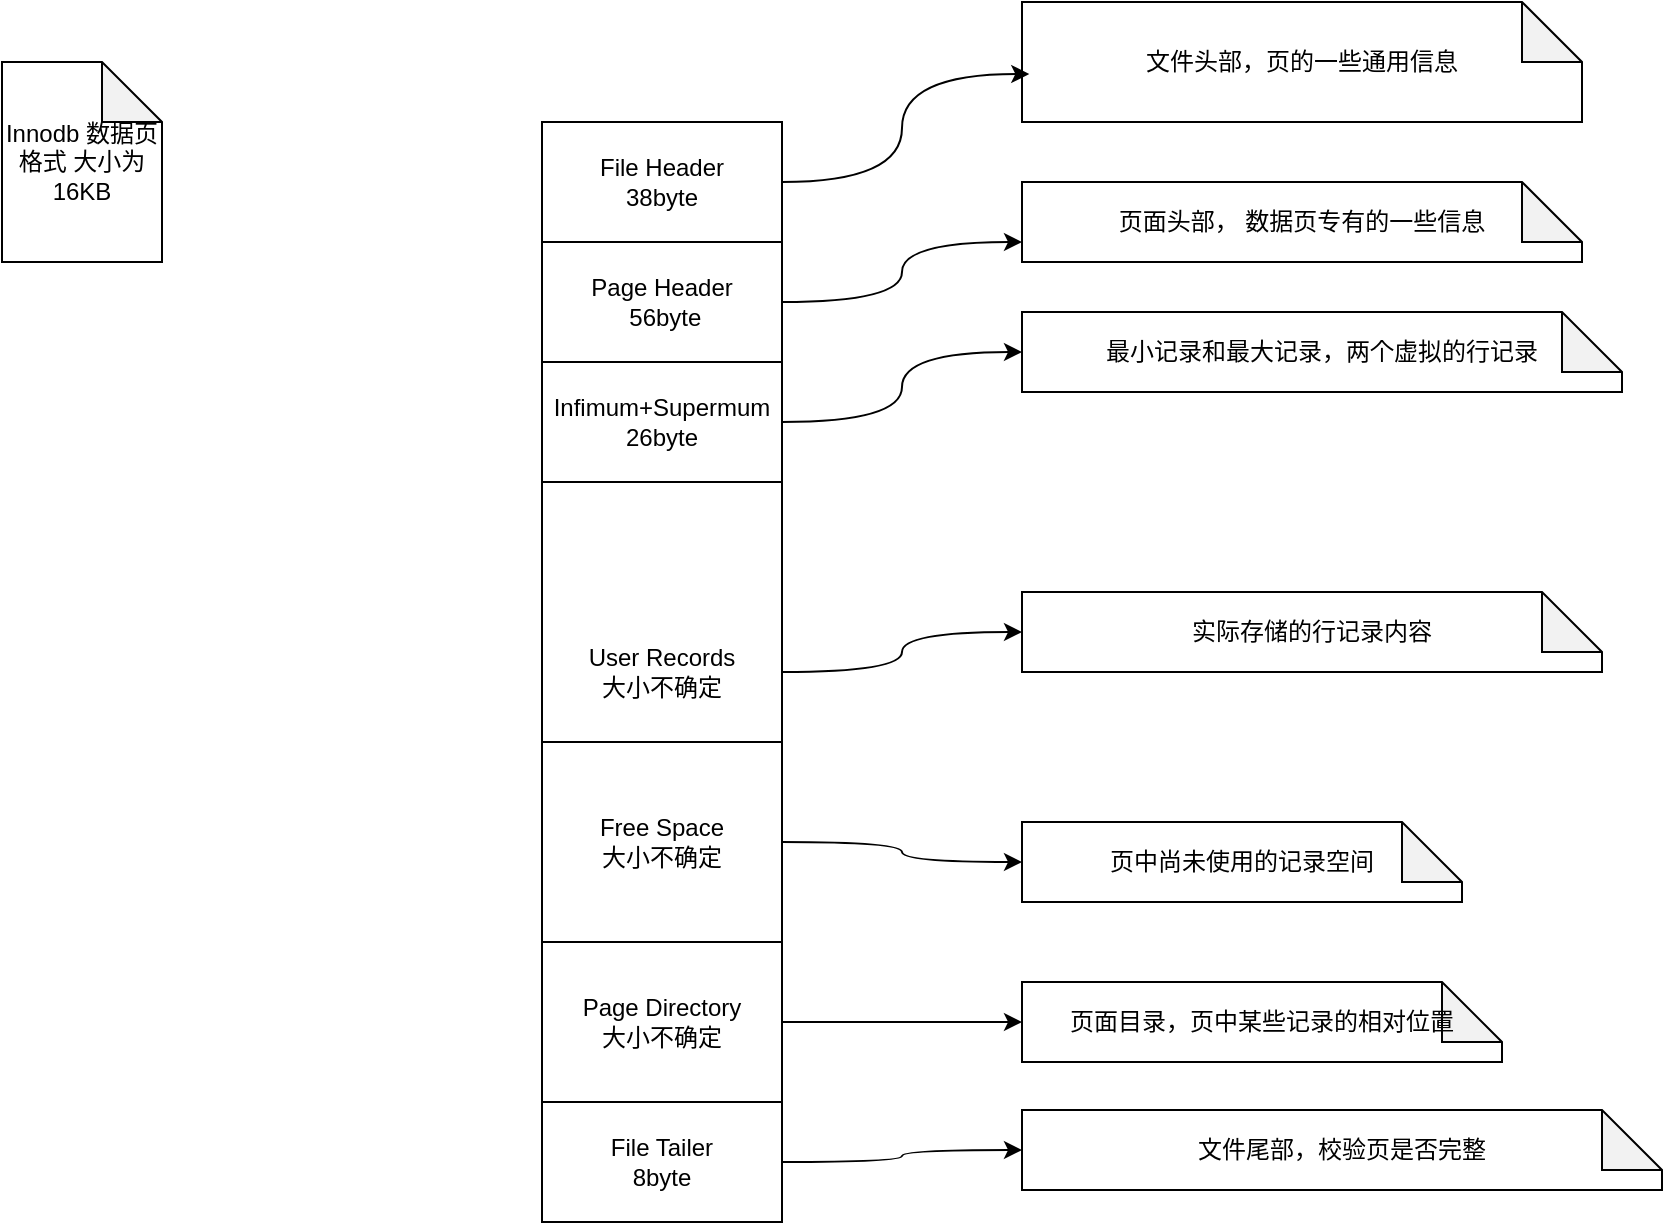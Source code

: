 <mxfile version="11.2.5" type="github" pages="1"><diagram id="Ic5PMGPas7DWOSRoFors" name="第 1 页"><mxGraphModel dx="1422" dy="764" grid="1" gridSize="10" guides="1" tooltips="1" connect="1" arrows="1" fold="1" page="1" pageScale="1" pageWidth="1654" pageHeight="1169" math="0" shadow="0"><root><mxCell id="0"/><mxCell id="1" parent="0"/><mxCell id="5pBxFxkModJNIbzRhhk9-9" value="" style="group" vertex="1" connectable="0" parent="1"><mxGeometry x="420" y="70" width="120" height="550" as="geometry"/></mxCell><mxCell id="5pBxFxkModJNIbzRhhk9-1" value="User Records&lt;br&gt;大小不确定" style="rounded=0;whiteSpace=wrap;html=1;" vertex="1" parent="5pBxFxkModJNIbzRhhk9-9"><mxGeometry width="120" height="550" as="geometry"/></mxCell><mxCell id="5pBxFxkModJNIbzRhhk9-3" value="File Header &lt;br&gt;38byte" style="rounded=0;whiteSpace=wrap;html=1;" vertex="1" parent="5pBxFxkModJNIbzRhhk9-9"><mxGeometry width="120" height="60" as="geometry"/></mxCell><mxCell id="5pBxFxkModJNIbzRhhk9-4" value="Page Header&lt;br&gt;&amp;nbsp;56byte" style="rounded=0;whiteSpace=wrap;html=1;" vertex="1" parent="5pBxFxkModJNIbzRhhk9-9"><mxGeometry y="60" width="120" height="60" as="geometry"/></mxCell><mxCell id="5pBxFxkModJNIbzRhhk9-5" value="Infimum+Supermum&lt;br&gt;26byte" style="rounded=0;whiteSpace=wrap;html=1;" vertex="1" parent="5pBxFxkModJNIbzRhhk9-9"><mxGeometry y="120" width="120" height="60" as="geometry"/></mxCell><mxCell id="5pBxFxkModJNIbzRhhk9-6" value="File Tailer&lt;br&gt;8byte" style="rounded=0;whiteSpace=wrap;html=1;" vertex="1" parent="5pBxFxkModJNIbzRhhk9-9"><mxGeometry y="490" width="120" height="60" as="geometry"/></mxCell><mxCell id="5pBxFxkModJNIbzRhhk9-7" value="Free Space&lt;br&gt;大小不确定" style="rounded=0;whiteSpace=wrap;html=1;" vertex="1" parent="5pBxFxkModJNIbzRhhk9-9"><mxGeometry y="310" width="120" height="100" as="geometry"/></mxCell><mxCell id="5pBxFxkModJNIbzRhhk9-8" value="Page Directory&lt;br&gt;大小不确定" style="rounded=0;whiteSpace=wrap;html=1;" vertex="1" parent="5pBxFxkModJNIbzRhhk9-9"><mxGeometry y="410" width="120" height="80" as="geometry"/></mxCell><mxCell id="5pBxFxkModJNIbzRhhk9-10" value="Innodb 数据页格式 大小为16KB" style="shape=note;whiteSpace=wrap;html=1;backgroundOutline=1;darkOpacity=0.05;" vertex="1" parent="1"><mxGeometry x="150" y="40" width="80" height="100" as="geometry"/></mxCell><mxCell id="5pBxFxkModJNIbzRhhk9-11" value="文件头部，页的一些通用信息" style="shape=note;whiteSpace=wrap;html=1;backgroundOutline=1;darkOpacity=0.05;" vertex="1" parent="1"><mxGeometry x="660" y="10" width="280" height="60" as="geometry"/></mxCell><mxCell id="5pBxFxkModJNIbzRhhk9-12" style="edgeStyle=orthogonalEdgeStyle;rounded=0;orthogonalLoop=1;jettySize=auto;html=1;entryX=0.013;entryY=0.6;entryDx=0;entryDy=0;entryPerimeter=0;curved=1;" edge="1" parent="1" source="5pBxFxkModJNIbzRhhk9-3" target="5pBxFxkModJNIbzRhhk9-11"><mxGeometry relative="1" as="geometry"/></mxCell><mxCell id="5pBxFxkModJNIbzRhhk9-13" value="页面头部， 数据页专有的一些信息" style="shape=note;whiteSpace=wrap;html=1;backgroundOutline=1;darkOpacity=0.05;" vertex="1" parent="1"><mxGeometry x="660" y="100" width="280" height="40" as="geometry"/></mxCell><mxCell id="5pBxFxkModJNIbzRhhk9-14" value="最小记录和最大记录，两个虚拟的行记录" style="shape=note;whiteSpace=wrap;html=1;backgroundOutline=1;darkOpacity=0.05;" vertex="1" parent="1"><mxGeometry x="660" y="165" width="300" height="40" as="geometry"/></mxCell><mxCell id="5pBxFxkModJNIbzRhhk9-15" value="实际存储的行记录内容" style="shape=note;whiteSpace=wrap;html=1;backgroundOutline=1;darkOpacity=0.05;" vertex="1" parent="1"><mxGeometry x="660" y="305" width="290" height="40" as="geometry"/></mxCell><mxCell id="5pBxFxkModJNIbzRhhk9-16" value="页中尚未使用的记录空间" style="shape=note;whiteSpace=wrap;html=1;backgroundOutline=1;darkOpacity=0.05;" vertex="1" parent="1"><mxGeometry x="660" y="420" width="220" height="40" as="geometry"/></mxCell><mxCell id="5pBxFxkModJNIbzRhhk9-17" value="页面目录，页中某些记录的相对位置" style="shape=note;whiteSpace=wrap;html=1;backgroundOutline=1;darkOpacity=0.05;" vertex="1" parent="1"><mxGeometry x="660" y="500" width="240" height="40" as="geometry"/></mxCell><mxCell id="5pBxFxkModJNIbzRhhk9-18" value="文件尾部，校验页是否完整" style="shape=note;whiteSpace=wrap;html=1;backgroundOutline=1;darkOpacity=0.05;" vertex="1" parent="1"><mxGeometry x="660" y="564" width="320" height="40" as="geometry"/></mxCell><mxCell id="5pBxFxkModJNIbzRhhk9-19" style="edgeStyle=orthogonalEdgeStyle;curved=1;rounded=0;orthogonalLoop=1;jettySize=auto;html=1;entryX=0;entryY=0.75;entryDx=0;entryDy=0;entryPerimeter=0;" edge="1" parent="1" source="5pBxFxkModJNIbzRhhk9-4" target="5pBxFxkModJNIbzRhhk9-13"><mxGeometry relative="1" as="geometry"/></mxCell><mxCell id="5pBxFxkModJNIbzRhhk9-20" style="edgeStyle=orthogonalEdgeStyle;curved=1;rounded=0;orthogonalLoop=1;jettySize=auto;html=1;exitX=1;exitY=0.5;exitDx=0;exitDy=0;entryX=0;entryY=0.5;entryDx=0;entryDy=0;entryPerimeter=0;" edge="1" parent="1" source="5pBxFxkModJNIbzRhhk9-5" target="5pBxFxkModJNIbzRhhk9-14"><mxGeometry relative="1" as="geometry"/></mxCell><mxCell id="5pBxFxkModJNIbzRhhk9-21" style="edgeStyle=orthogonalEdgeStyle;curved=1;rounded=0;orthogonalLoop=1;jettySize=auto;html=1;entryX=0;entryY=0.5;entryDx=0;entryDy=0;entryPerimeter=0;" edge="1" parent="1" source="5pBxFxkModJNIbzRhhk9-1" target="5pBxFxkModJNIbzRhhk9-15"><mxGeometry relative="1" as="geometry"/></mxCell><mxCell id="5pBxFxkModJNIbzRhhk9-22" style="edgeStyle=orthogonalEdgeStyle;curved=1;rounded=0;orthogonalLoop=1;jettySize=auto;html=1;entryX=0;entryY=0.5;entryDx=0;entryDy=0;entryPerimeter=0;" edge="1" parent="1" source="5pBxFxkModJNIbzRhhk9-7" target="5pBxFxkModJNIbzRhhk9-16"><mxGeometry relative="1" as="geometry"/></mxCell><mxCell id="5pBxFxkModJNIbzRhhk9-23" style="edgeStyle=orthogonalEdgeStyle;curved=1;rounded=0;orthogonalLoop=1;jettySize=auto;html=1;entryX=0;entryY=0.5;entryDx=0;entryDy=0;entryPerimeter=0;" edge="1" parent="1" source="5pBxFxkModJNIbzRhhk9-8" target="5pBxFxkModJNIbzRhhk9-17"><mxGeometry relative="1" as="geometry"/></mxCell><mxCell id="5pBxFxkModJNIbzRhhk9-24" style="edgeStyle=orthogonalEdgeStyle;curved=1;rounded=0;orthogonalLoop=1;jettySize=auto;html=1;" edge="1" parent="1" source="5pBxFxkModJNIbzRhhk9-6" target="5pBxFxkModJNIbzRhhk9-18"><mxGeometry relative="1" as="geometry"/></mxCell></root></mxGraphModel></diagram></mxfile>